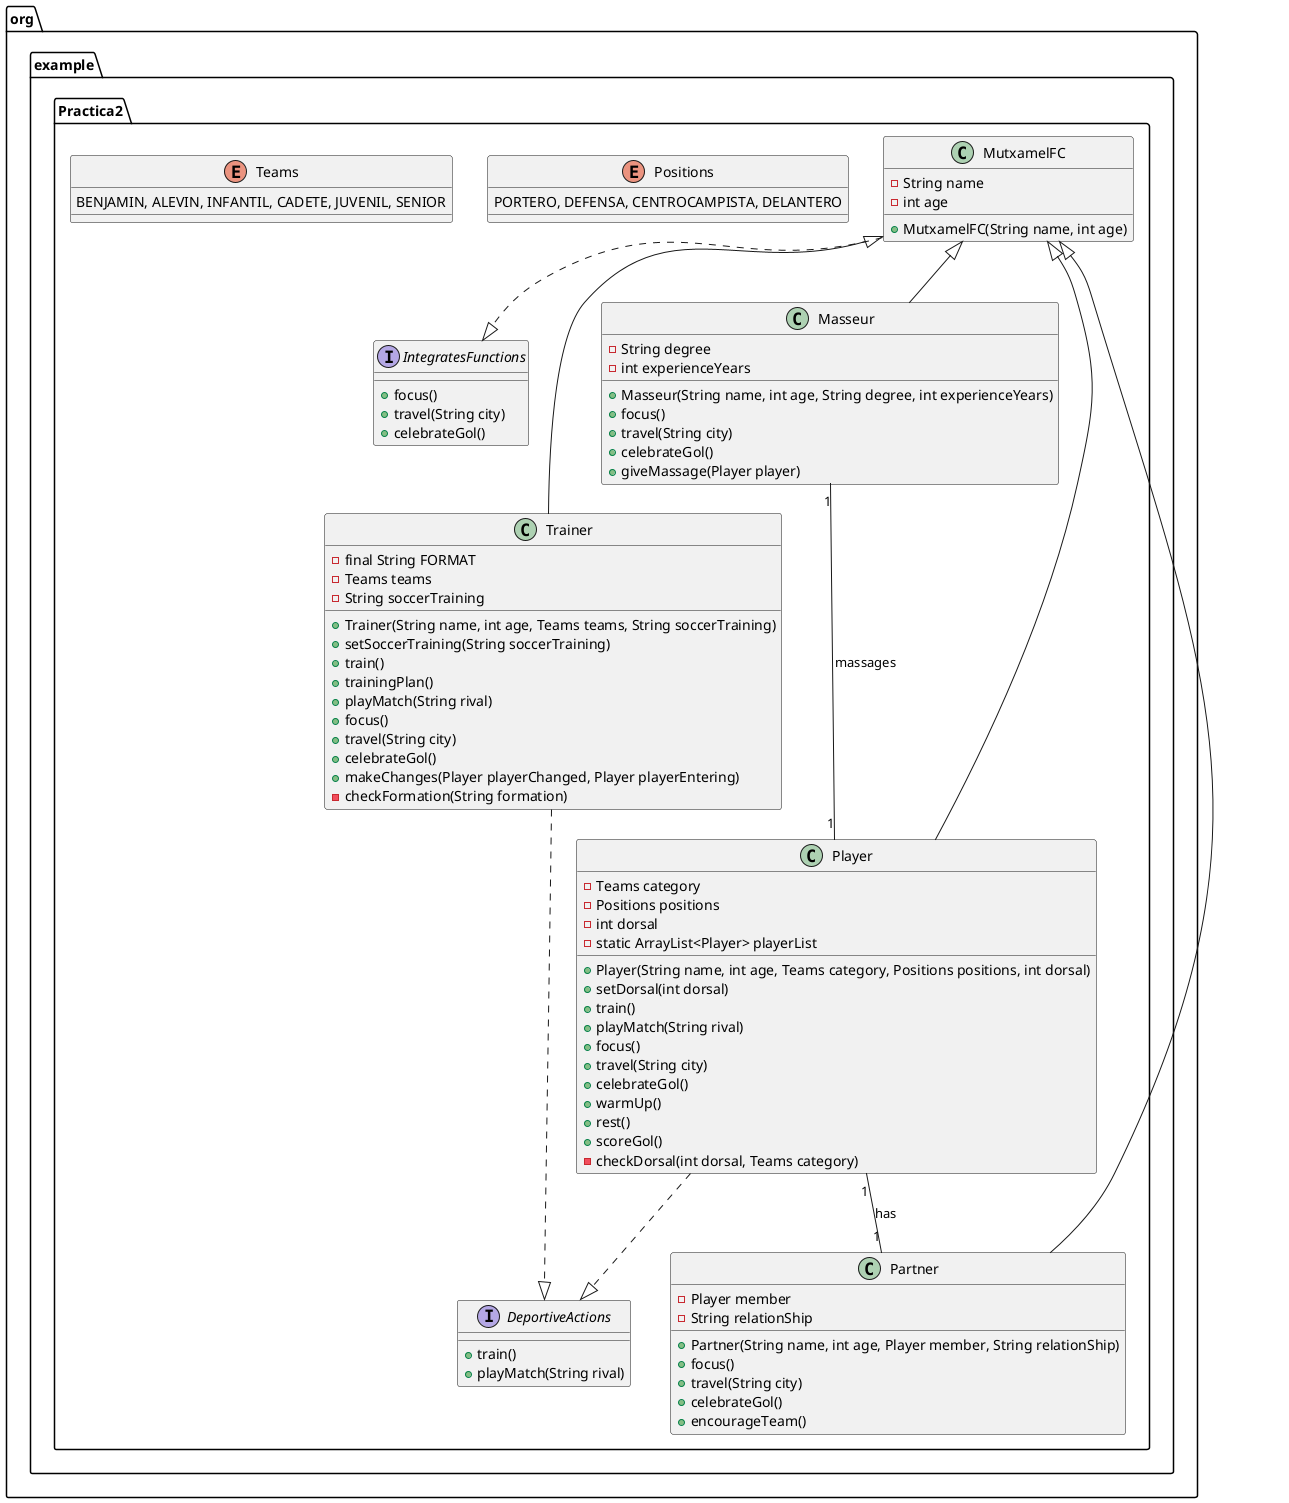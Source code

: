 @startuml

package org.example.Practica2 {

    interface DeportiveActions {
        + train()
        + playMatch(String rival)
    }

    interface IntegratesFunctions {
        + focus()
        + travel(String city)
        + celebrateGol()
    }

    class MutxamelFC {
        - String name
        - int age
        + MutxamelFC(String name, int age)
    }

    MutxamelFC ..|> IntegratesFunctions
    MutxamelFC <|-- Player
    MutxamelFC <|-- Trainer
    MutxamelFC <|-- Partner
    MutxamelFC <|-- Masseur

    class Player {
        - Teams category
        - Positions positions
        - int dorsal
        - static ArrayList<Player> playerList
        + Player(String name, int age, Teams category, Positions positions, int dorsal)
        + setDorsal(int dorsal)
        + train()
        + playMatch(String rival)
        + focus()
        + travel(String city)
        + celebrateGol()
        + warmUp()
        + rest()
        + scoreGol()
        - checkDorsal(int dorsal, Teams category)
    }

    Player ..|> DeportiveActions
    Player "1" -- "1" Partner : has

    class Trainer {
        - final String FORMAT
        - Teams teams
        - String soccerTraining
        + Trainer(String name, int age, Teams teams, String soccerTraining)
        + setSoccerTraining(String soccerTraining)
        + train()
        + trainingPlan()
        + playMatch(String rival)
        + focus()
        + travel(String city)
        + celebrateGol()
        + makeChanges(Player playerChanged, Player playerEntering)
        - checkFormation(String formation)
    }

    Trainer ..|> DeportiveActions

    class Partner {
        - Player member
        - String relationShip
        + Partner(String name, int age, Player member, String relationShip)
        + focus()
        + travel(String city)
        + celebrateGol()
        + encourageTeam()
    }

    class Masseur {
        - String degree
        - int experienceYears
        + Masseur(String name, int age, String degree, int experienceYears)
        + focus()
        + travel(String city)
        + celebrateGol()
        + giveMassage(Player player)
    }

    Masseur "1" -- "1" Player : massages

    enum Positions {
        PORTERO, DEFENSA, CENTROCAMPISTA, DELANTERO
    }

    enum Teams {
        BENJAMIN, ALEVIN, INFANTIL, CADETE, JUVENIL, SENIOR
    }

}

@enduml
